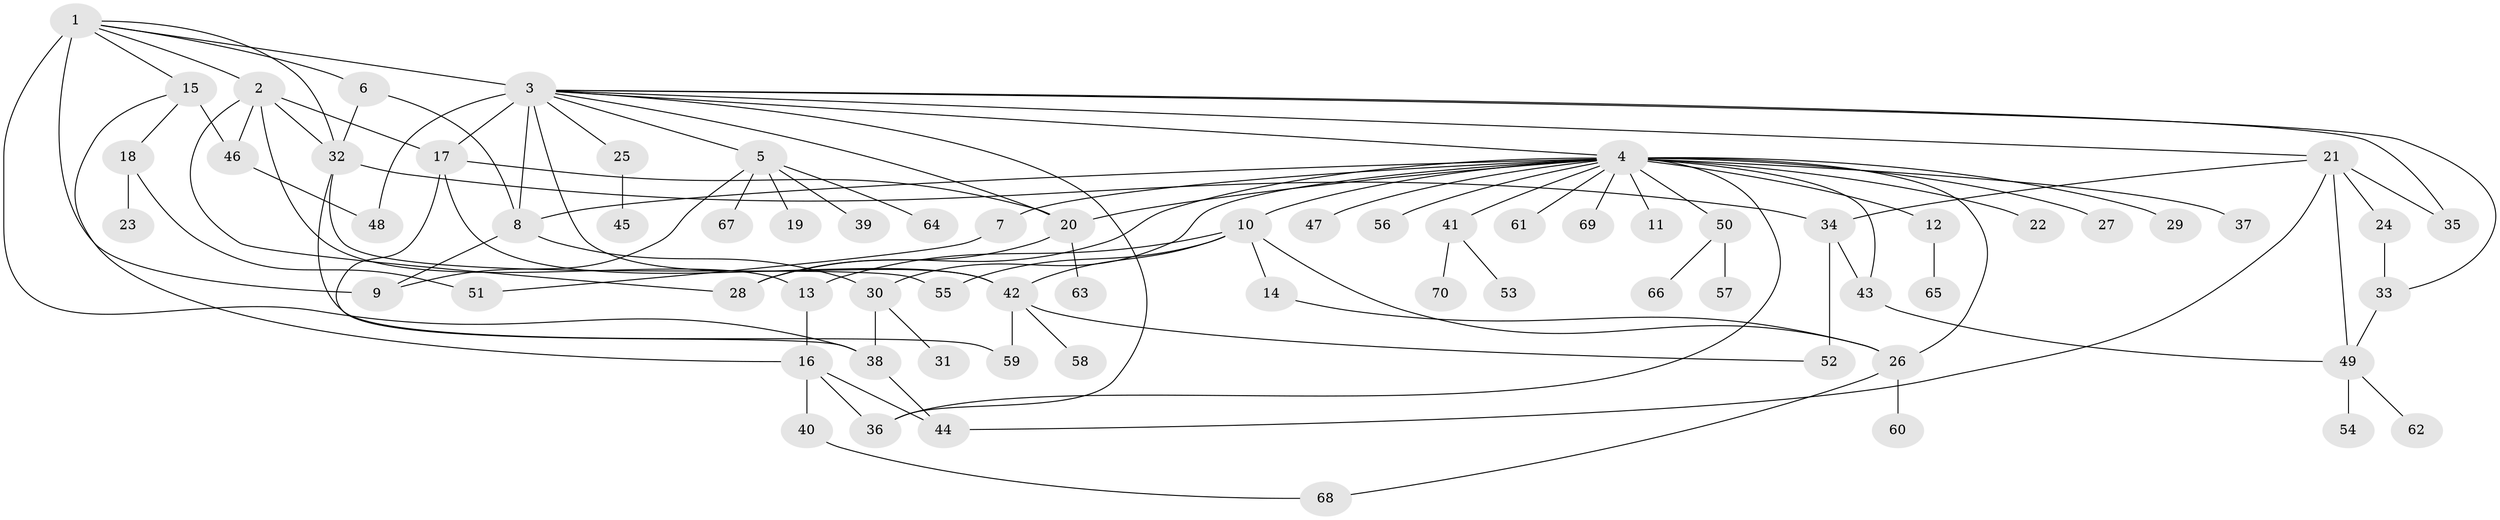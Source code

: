 // original degree distribution, {17: 0.007194244604316547, 4: 0.07194244604316546, 23: 0.007194244604316547, 28: 0.007194244604316547, 7: 0.014388489208633094, 2: 0.17266187050359713, 1: 0.5251798561151079, 5: 0.03597122302158273, 3: 0.1079136690647482, 8: 0.02877697841726619, 9: 0.007194244604316547, 6: 0.014388489208633094}
// Generated by graph-tools (version 1.1) at 2025/35/03/09/25 02:35:42]
// undirected, 70 vertices, 106 edges
graph export_dot {
graph [start="1"]
  node [color=gray90,style=filled];
  1;
  2;
  3;
  4;
  5;
  6;
  7;
  8;
  9;
  10;
  11;
  12;
  13;
  14;
  15;
  16;
  17;
  18;
  19;
  20;
  21;
  22;
  23;
  24;
  25;
  26;
  27;
  28;
  29;
  30;
  31;
  32;
  33;
  34;
  35;
  36;
  37;
  38;
  39;
  40;
  41;
  42;
  43;
  44;
  45;
  46;
  47;
  48;
  49;
  50;
  51;
  52;
  53;
  54;
  55;
  56;
  57;
  58;
  59;
  60;
  61;
  62;
  63;
  64;
  65;
  66;
  67;
  68;
  69;
  70;
  1 -- 2 [weight=1.0];
  1 -- 3 [weight=1.0];
  1 -- 6 [weight=1.0];
  1 -- 9 [weight=10.0];
  1 -- 15 [weight=1.0];
  1 -- 32 [weight=1.0];
  1 -- 38 [weight=1.0];
  2 -- 13 [weight=1.0];
  2 -- 17 [weight=1.0];
  2 -- 28 [weight=1.0];
  2 -- 32 [weight=1.0];
  2 -- 46 [weight=1.0];
  3 -- 4 [weight=1.0];
  3 -- 5 [weight=1.0];
  3 -- 8 [weight=10.0];
  3 -- 17 [weight=1.0];
  3 -- 20 [weight=1.0];
  3 -- 21 [weight=1.0];
  3 -- 25 [weight=1.0];
  3 -- 33 [weight=1.0];
  3 -- 35 [weight=1.0];
  3 -- 36 [weight=1.0];
  3 -- 42 [weight=1.0];
  3 -- 48 [weight=1.0];
  4 -- 7 [weight=1.0];
  4 -- 8 [weight=1.0];
  4 -- 10 [weight=1.0];
  4 -- 11 [weight=1.0];
  4 -- 12 [weight=1.0];
  4 -- 20 [weight=1.0];
  4 -- 22 [weight=1.0];
  4 -- 26 [weight=1.0];
  4 -- 27 [weight=1.0];
  4 -- 28 [weight=1.0];
  4 -- 29 [weight=1.0];
  4 -- 30 [weight=1.0];
  4 -- 36 [weight=2.0];
  4 -- 37 [weight=1.0];
  4 -- 41 [weight=1.0];
  4 -- 43 [weight=2.0];
  4 -- 47 [weight=1.0];
  4 -- 50 [weight=1.0];
  4 -- 56 [weight=1.0];
  4 -- 61 [weight=1.0];
  4 -- 69 [weight=1.0];
  5 -- 9 [weight=1.0];
  5 -- 19 [weight=1.0];
  5 -- 39 [weight=1.0];
  5 -- 64 [weight=1.0];
  5 -- 67 [weight=1.0];
  6 -- 8 [weight=1.0];
  6 -- 32 [weight=1.0];
  7 -- 51 [weight=1.0];
  8 -- 9 [weight=1.0];
  8 -- 30 [weight=1.0];
  10 -- 13 [weight=5.0];
  10 -- 14 [weight=1.0];
  10 -- 26 [weight=1.0];
  10 -- 42 [weight=1.0];
  10 -- 55 [weight=1.0];
  12 -- 65 [weight=1.0];
  13 -- 16 [weight=1.0];
  14 -- 26 [weight=1.0];
  15 -- 16 [weight=1.0];
  15 -- 18 [weight=1.0];
  15 -- 46 [weight=4.0];
  16 -- 36 [weight=1.0];
  16 -- 40 [weight=1.0];
  16 -- 44 [weight=2.0];
  17 -- 20 [weight=1.0];
  17 -- 38 [weight=1.0];
  17 -- 42 [weight=1.0];
  18 -- 23 [weight=1.0];
  18 -- 51 [weight=1.0];
  20 -- 28 [weight=1.0];
  20 -- 63 [weight=1.0];
  21 -- 24 [weight=2.0];
  21 -- 34 [weight=1.0];
  21 -- 35 [weight=1.0];
  21 -- 44 [weight=1.0];
  21 -- 49 [weight=1.0];
  24 -- 33 [weight=1.0];
  25 -- 45 [weight=1.0];
  26 -- 60 [weight=1.0];
  26 -- 68 [weight=1.0];
  30 -- 31 [weight=1.0];
  30 -- 38 [weight=1.0];
  32 -- 34 [weight=1.0];
  32 -- 55 [weight=1.0];
  32 -- 59 [weight=2.0];
  33 -- 49 [weight=1.0];
  34 -- 43 [weight=1.0];
  34 -- 52 [weight=1.0];
  38 -- 44 [weight=2.0];
  40 -- 68 [weight=1.0];
  41 -- 53 [weight=1.0];
  41 -- 70 [weight=1.0];
  42 -- 52 [weight=2.0];
  42 -- 58 [weight=1.0];
  42 -- 59 [weight=1.0];
  43 -- 49 [weight=1.0];
  46 -- 48 [weight=1.0];
  49 -- 54 [weight=2.0];
  49 -- 62 [weight=1.0];
  50 -- 57 [weight=1.0];
  50 -- 66 [weight=1.0];
}

